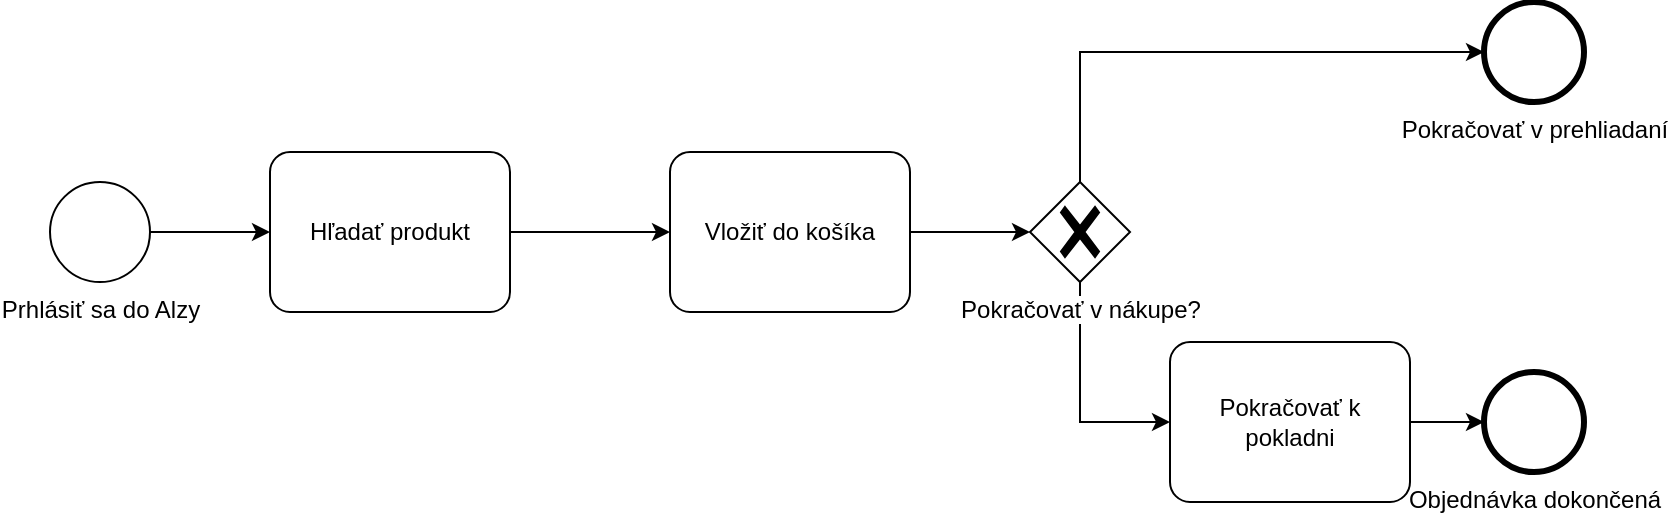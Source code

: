 <mxfile version="15.4.0" type="device"><diagram id="u0vXrG5pSYEf5qxSajYz" name="Page-1"><mxGraphModel dx="1008" dy="483" grid="1" gridSize="10" guides="1" tooltips="1" connect="1" arrows="1" fold="1" page="1" pageScale="1" pageWidth="1654" pageHeight="1169" math="0" shadow="0"><root><mxCell id="0"/><mxCell id="1" parent="0"/><mxCell id="agT4_WAXh_JUr281cq6Z-5" style="edgeStyle=orthogonalEdgeStyle;rounded=0;orthogonalLoop=1;jettySize=auto;html=1;exitX=1;exitY=0.5;exitDx=0;exitDy=0;exitPerimeter=0;entryX=0;entryY=0.5;entryDx=0;entryDy=0;entryPerimeter=0;" edge="1" parent="1" source="agT4_WAXh_JUr281cq6Z-1" target="agT4_WAXh_JUr281cq6Z-4"><mxGeometry relative="1" as="geometry"/></mxCell><mxCell id="agT4_WAXh_JUr281cq6Z-1" value="Prhlásiť sa do Alzy" style="points=[[0.145,0.145,0],[0.5,0,0],[0.855,0.145,0],[1,0.5,0],[0.855,0.855,0],[0.5,1,0],[0.145,0.855,0],[0,0.5,0]];shape=mxgraph.bpmn.event;html=1;verticalLabelPosition=bottom;labelBackgroundColor=#ffffff;verticalAlign=top;align=center;perimeter=ellipsePerimeter;outlineConnect=0;aspect=fixed;outline=standard;symbol=general;" vertex="1" parent="1"><mxGeometry x="110" y="120" width="50" height="50" as="geometry"/></mxCell><mxCell id="agT4_WAXh_JUr281cq6Z-7" value="" style="edgeStyle=orthogonalEdgeStyle;rounded=0;orthogonalLoop=1;jettySize=auto;html=1;" edge="1" parent="1" source="agT4_WAXh_JUr281cq6Z-4" target="agT4_WAXh_JUr281cq6Z-6"><mxGeometry relative="1" as="geometry"/></mxCell><mxCell id="agT4_WAXh_JUr281cq6Z-4" value="Hľadať produkt" style="points=[[0.25,0,0],[0.5,0,0],[0.75,0,0],[1,0.25,0],[1,0.5,0],[1,0.75,0],[0.75,1,0],[0.5,1,0],[0.25,1,0],[0,0.75,0],[0,0.5,0],[0,0.25,0]];shape=mxgraph.bpmn.task;whiteSpace=wrap;rectStyle=rounded;size=10;taskMarker=abstract;" vertex="1" parent="1"><mxGeometry x="220" y="105" width="120" height="80" as="geometry"/></mxCell><mxCell id="agT4_WAXh_JUr281cq6Z-9" style="edgeStyle=orthogonalEdgeStyle;rounded=0;orthogonalLoop=1;jettySize=auto;html=1;exitX=1;exitY=0.5;exitDx=0;exitDy=0;exitPerimeter=0;entryX=0;entryY=0.5;entryDx=0;entryDy=0;entryPerimeter=0;" edge="1" parent="1" source="agT4_WAXh_JUr281cq6Z-6" target="agT4_WAXh_JUr281cq6Z-8"><mxGeometry relative="1" as="geometry"/></mxCell><mxCell id="agT4_WAXh_JUr281cq6Z-6" value="Vložiť do košíka" style="points=[[0.25,0,0],[0.5,0,0],[0.75,0,0],[1,0.25,0],[1,0.5,0],[1,0.75,0],[0.75,1,0],[0.5,1,0],[0.25,1,0],[0,0.75,0],[0,0.5,0],[0,0.25,0]];shape=mxgraph.bpmn.task;whiteSpace=wrap;rectStyle=rounded;size=10;taskMarker=abstract;" vertex="1" parent="1"><mxGeometry x="420" y="105" width="120" height="80" as="geometry"/></mxCell><mxCell id="agT4_WAXh_JUr281cq6Z-15" style="edgeStyle=orthogonalEdgeStyle;rounded=0;orthogonalLoop=1;jettySize=auto;html=1;exitX=0.5;exitY=1;exitDx=0;exitDy=0;exitPerimeter=0;entryX=0;entryY=0.5;entryDx=0;entryDy=0;entryPerimeter=0;" edge="1" parent="1" source="agT4_WAXh_JUr281cq6Z-8" target="agT4_WAXh_JUr281cq6Z-14"><mxGeometry relative="1" as="geometry"/></mxCell><mxCell id="agT4_WAXh_JUr281cq6Z-17" style="edgeStyle=orthogonalEdgeStyle;rounded=0;orthogonalLoop=1;jettySize=auto;html=1;exitX=0.5;exitY=0;exitDx=0;exitDy=0;exitPerimeter=0;entryX=0;entryY=0.5;entryDx=0;entryDy=0;entryPerimeter=0;" edge="1" parent="1" source="agT4_WAXh_JUr281cq6Z-8" target="agT4_WAXh_JUr281cq6Z-11"><mxGeometry relative="1" as="geometry"/></mxCell><mxCell id="agT4_WAXh_JUr281cq6Z-8" value="Pokračovať v nákupe?" style="points=[[0.25,0.25,0],[0.5,0,0],[0.75,0.25,0],[1,0.5,0],[0.75,0.75,0],[0.5,1,0],[0.25,0.75,0],[0,0.5,0]];shape=mxgraph.bpmn.gateway2;html=1;verticalLabelPosition=bottom;labelBackgroundColor=#ffffff;verticalAlign=top;align=center;perimeter=rhombusPerimeter;outlineConnect=0;outline=none;symbol=none;gwType=exclusive;" vertex="1" parent="1"><mxGeometry x="600" y="120" width="50" height="50" as="geometry"/></mxCell><mxCell id="agT4_WAXh_JUr281cq6Z-10" value="Objednávka dokončená" style="points=[[0.145,0.145,0],[0.5,0,0],[0.855,0.145,0],[1,0.5,0],[0.855,0.855,0],[0.5,1,0],[0.145,0.855,0],[0,0.5,0]];shape=mxgraph.bpmn.event;html=1;verticalLabelPosition=bottom;labelBackgroundColor=#ffffff;verticalAlign=top;align=center;perimeter=ellipsePerimeter;outlineConnect=0;aspect=fixed;outline=end;symbol=terminate2;" vertex="1" parent="1"><mxGeometry x="827" y="215" width="50" height="50" as="geometry"/></mxCell><mxCell id="agT4_WAXh_JUr281cq6Z-11" value="Pokračovať v prehliadaní" style="points=[[0.145,0.145,0],[0.5,0,0],[0.855,0.145,0],[1,0.5,0],[0.855,0.855,0],[0.5,1,0],[0.145,0.855,0],[0,0.5,0]];shape=mxgraph.bpmn.event;html=1;verticalLabelPosition=bottom;labelBackgroundColor=#ffffff;verticalAlign=top;align=center;perimeter=ellipsePerimeter;outlineConnect=0;aspect=fixed;outline=end;symbol=terminate2;" vertex="1" parent="1"><mxGeometry x="827" y="30" width="50" height="50" as="geometry"/></mxCell><mxCell id="agT4_WAXh_JUr281cq6Z-16" style="edgeStyle=orthogonalEdgeStyle;rounded=0;orthogonalLoop=1;jettySize=auto;html=1;exitX=1;exitY=0.5;exitDx=0;exitDy=0;exitPerimeter=0;" edge="1" parent="1" source="agT4_WAXh_JUr281cq6Z-14" target="agT4_WAXh_JUr281cq6Z-10"><mxGeometry relative="1" as="geometry"/></mxCell><mxCell id="agT4_WAXh_JUr281cq6Z-14" value="Pokračovať k pokladni" style="points=[[0.25,0,0],[0.5,0,0],[0.75,0,0],[1,0.25,0],[1,0.5,0],[1,0.75,0],[0.75,1,0],[0.5,1,0],[0.25,1,0],[0,0.75,0],[0,0.5,0],[0,0.25,0]];shape=mxgraph.bpmn.task;whiteSpace=wrap;rectStyle=rounded;size=10;taskMarker=abstract;" vertex="1" parent="1"><mxGeometry x="670" y="200" width="120" height="80" as="geometry"/></mxCell></root></mxGraphModel></diagram></mxfile>